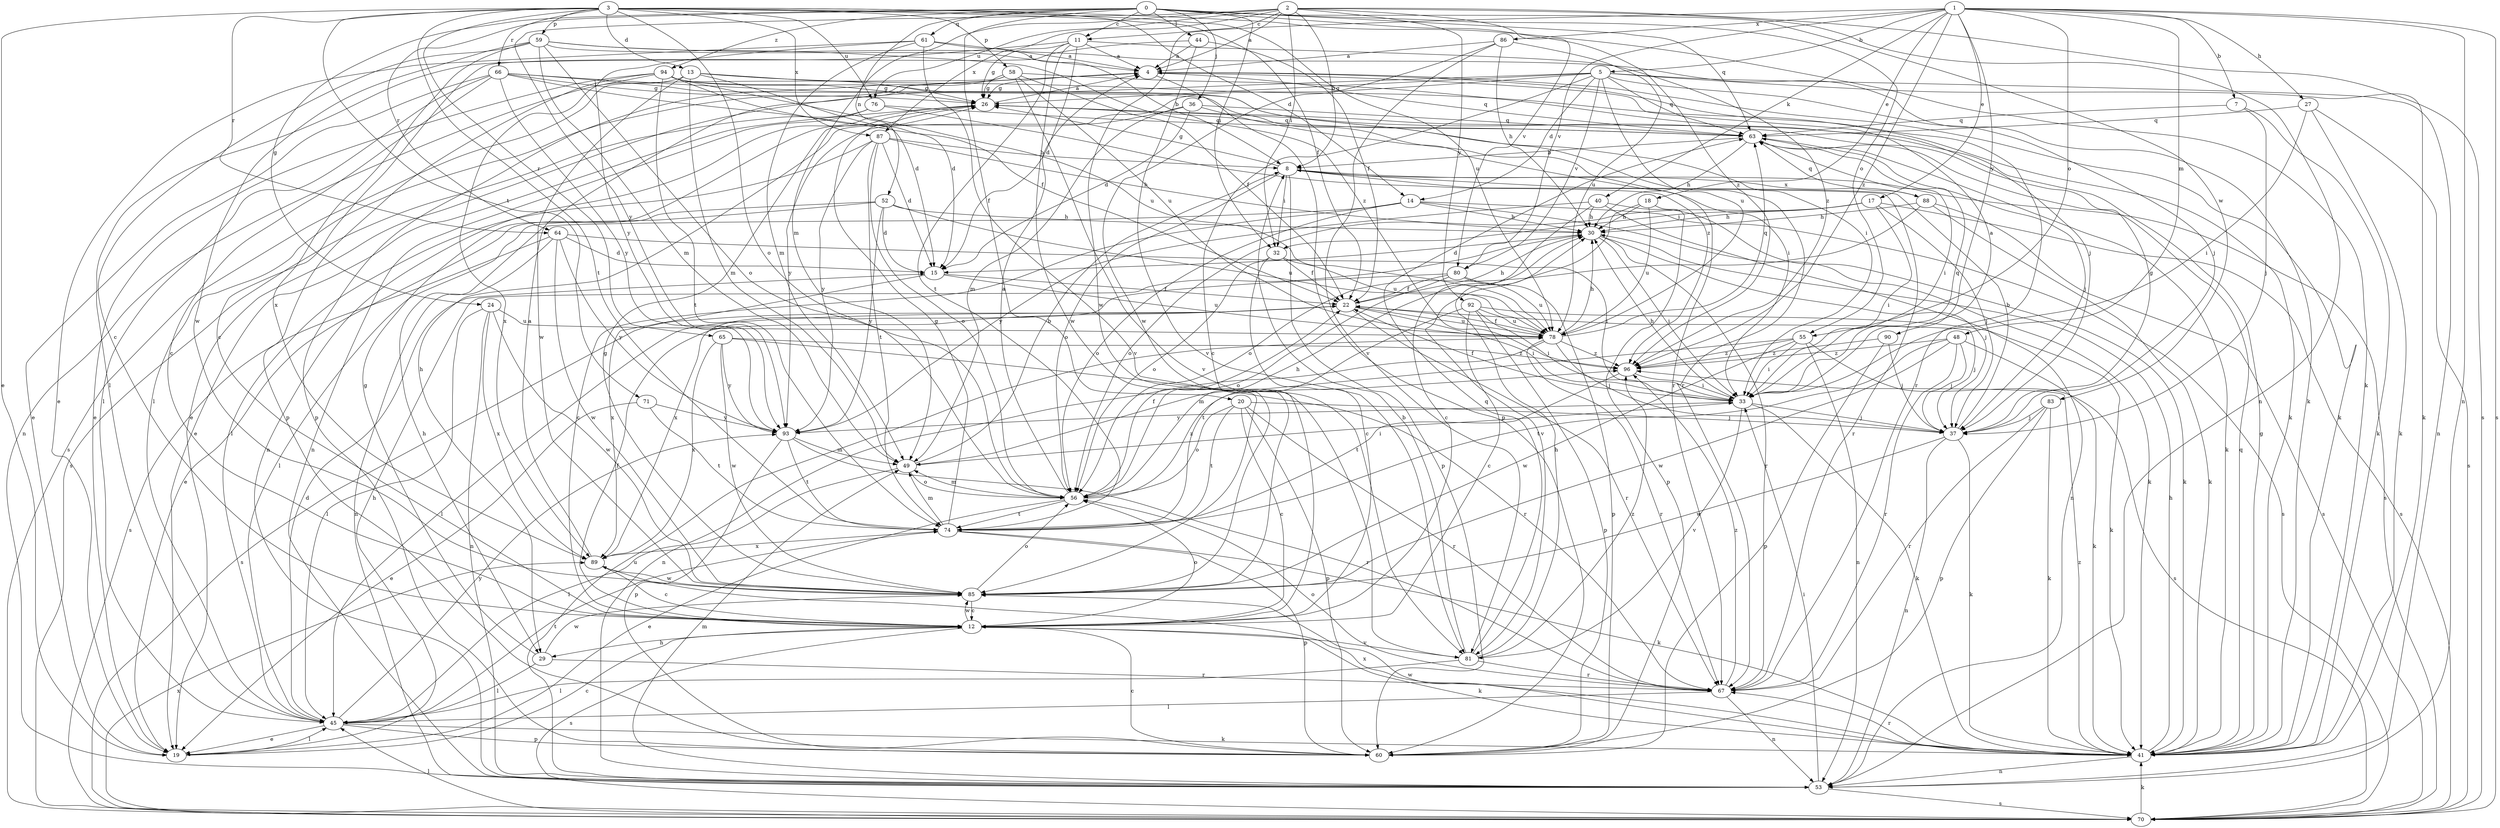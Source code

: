 strict digraph  {
0;
1;
2;
3;
4;
5;
7;
8;
11;
12;
13;
14;
15;
17;
18;
19;
20;
22;
24;
26;
27;
29;
30;
32;
33;
36;
37;
40;
41;
44;
45;
48;
49;
52;
53;
55;
56;
58;
59;
60;
61;
63;
64;
65;
66;
67;
70;
71;
74;
76;
78;
80;
81;
83;
85;
86;
87;
88;
89;
90;
92;
93;
94;
96;
0 -> 11  [label=c];
0 -> 20  [label=f];
0 -> 24  [label=g];
0 -> 32  [label=i];
0 -> 36  [label=j];
0 -> 44  [label=l];
0 -> 52  [label=n];
0 -> 55  [label=o];
0 -> 61  [label=q];
0 -> 63  [label=q];
0 -> 64  [label=r];
0 -> 83  [label=w];
0 -> 94  [label=z];
0 -> 96  [label=z];
1 -> 5  [label=b];
1 -> 7  [label=b];
1 -> 17  [label=e];
1 -> 18  [label=e];
1 -> 27  [label=h];
1 -> 40  [label=k];
1 -> 48  [label=m];
1 -> 53  [label=n];
1 -> 55  [label=o];
1 -> 70  [label=s];
1 -> 80  [label=v];
1 -> 85  [label=w];
1 -> 86  [label=x];
1 -> 90  [label=y];
1 -> 96  [label=z];
2 -> 4  [label=a];
2 -> 8  [label=b];
2 -> 11  [label=c];
2 -> 32  [label=i];
2 -> 49  [label=m];
2 -> 53  [label=n];
2 -> 70  [label=s];
2 -> 76  [label=u];
2 -> 80  [label=v];
2 -> 87  [label=x];
2 -> 92  [label=y];
2 -> 93  [label=y];
3 -> 13  [label=d];
3 -> 14  [label=d];
3 -> 19  [label=e];
3 -> 22  [label=f];
3 -> 41  [label=k];
3 -> 56  [label=o];
3 -> 58  [label=p];
3 -> 59  [label=p];
3 -> 64  [label=r];
3 -> 65  [label=r];
3 -> 66  [label=r];
3 -> 71  [label=t];
3 -> 74  [label=t];
3 -> 76  [label=u];
3 -> 78  [label=u];
3 -> 87  [label=x];
4 -> 26  [label=g];
4 -> 41  [label=k];
4 -> 45  [label=l];
4 -> 60  [label=p];
4 -> 63  [label=q];
4 -> 67  [label=r];
5 -> 12  [label=c];
5 -> 14  [label=d];
5 -> 19  [label=e];
5 -> 26  [label=g];
5 -> 29  [label=h];
5 -> 37  [label=j];
5 -> 41  [label=k];
5 -> 53  [label=n];
5 -> 63  [label=q];
5 -> 78  [label=u];
5 -> 80  [label=v];
7 -> 37  [label=j];
7 -> 41  [label=k];
7 -> 63  [label=q];
8 -> 26  [label=g];
8 -> 32  [label=i];
8 -> 56  [label=o];
8 -> 60  [label=p];
8 -> 67  [label=r];
8 -> 70  [label=s];
8 -> 88  [label=x];
11 -> 4  [label=a];
11 -> 15  [label=d];
11 -> 26  [label=g];
11 -> 45  [label=l];
11 -> 74  [label=t];
11 -> 85  [label=w];
11 -> 96  [label=z];
12 -> 22  [label=f];
12 -> 29  [label=h];
12 -> 41  [label=k];
12 -> 56  [label=o];
12 -> 70  [label=s];
12 -> 81  [label=v];
12 -> 85  [label=w];
13 -> 15  [label=d];
13 -> 26  [label=g];
13 -> 41  [label=k];
13 -> 49  [label=m];
13 -> 53  [label=n];
13 -> 85  [label=w];
14 -> 12  [label=c];
14 -> 29  [label=h];
14 -> 30  [label=h];
14 -> 41  [label=k];
14 -> 56  [label=o];
14 -> 70  [label=s];
15 -> 22  [label=f];
15 -> 78  [label=u];
15 -> 89  [label=x];
17 -> 30  [label=h];
17 -> 32  [label=i];
17 -> 33  [label=i];
17 -> 37  [label=j];
17 -> 56  [label=o];
17 -> 70  [label=s];
18 -> 30  [label=h];
18 -> 60  [label=p];
18 -> 78  [label=u];
18 -> 81  [label=v];
19 -> 12  [label=c];
19 -> 30  [label=h];
19 -> 45  [label=l];
20 -> 12  [label=c];
20 -> 37  [label=j];
20 -> 56  [label=o];
20 -> 60  [label=p];
20 -> 67  [label=r];
20 -> 74  [label=t];
22 -> 30  [label=h];
22 -> 33  [label=i];
22 -> 37  [label=j];
22 -> 45  [label=l];
22 -> 67  [label=r];
22 -> 70  [label=s];
22 -> 78  [label=u];
24 -> 45  [label=l];
24 -> 53  [label=n];
24 -> 78  [label=u];
24 -> 85  [label=w];
24 -> 89  [label=x];
26 -> 4  [label=a];
26 -> 19  [label=e];
26 -> 53  [label=n];
26 -> 63  [label=q];
27 -> 33  [label=i];
27 -> 41  [label=k];
27 -> 63  [label=q];
27 -> 70  [label=s];
29 -> 26  [label=g];
29 -> 45  [label=l];
29 -> 67  [label=r];
29 -> 85  [label=w];
30 -> 15  [label=d];
30 -> 33  [label=i];
30 -> 37  [label=j];
30 -> 67  [label=r];
32 -> 12  [label=c];
32 -> 22  [label=f];
32 -> 56  [label=o];
32 -> 78  [label=u];
33 -> 4  [label=a];
33 -> 22  [label=f];
33 -> 30  [label=h];
33 -> 37  [label=j];
33 -> 41  [label=k];
33 -> 63  [label=q];
33 -> 81  [label=v];
33 -> 93  [label=y];
36 -> 15  [label=d];
36 -> 33  [label=i];
36 -> 49  [label=m];
36 -> 63  [label=q];
36 -> 93  [label=y];
37 -> 8  [label=b];
37 -> 26  [label=g];
37 -> 41  [label=k];
37 -> 53  [label=n];
37 -> 85  [label=w];
40 -> 12  [label=c];
40 -> 30  [label=h];
40 -> 41  [label=k];
40 -> 53  [label=n];
40 -> 93  [label=y];
41 -> 26  [label=g];
41 -> 30  [label=h];
41 -> 53  [label=n];
41 -> 63  [label=q];
41 -> 67  [label=r];
41 -> 85  [label=w];
41 -> 89  [label=x];
41 -> 96  [label=z];
44 -> 4  [label=a];
44 -> 12  [label=c];
44 -> 22  [label=f];
44 -> 81  [label=v];
45 -> 15  [label=d];
45 -> 19  [label=e];
45 -> 41  [label=k];
45 -> 60  [label=p];
45 -> 74  [label=t];
45 -> 93  [label=y];
48 -> 37  [label=j];
48 -> 41  [label=k];
48 -> 67  [label=r];
48 -> 74  [label=t];
48 -> 85  [label=w];
48 -> 96  [label=z];
49 -> 8  [label=b];
49 -> 33  [label=i];
49 -> 45  [label=l];
49 -> 56  [label=o];
52 -> 15  [label=d];
52 -> 19  [label=e];
52 -> 30  [label=h];
52 -> 45  [label=l];
52 -> 78  [label=u];
52 -> 93  [label=y];
53 -> 33  [label=i];
53 -> 49  [label=m];
53 -> 70  [label=s];
53 -> 78  [label=u];
55 -> 33  [label=i];
55 -> 49  [label=m];
55 -> 53  [label=n];
55 -> 70  [label=s];
55 -> 85  [label=w];
55 -> 96  [label=z];
56 -> 4  [label=a];
56 -> 19  [label=e];
56 -> 22  [label=f];
56 -> 30  [label=h];
56 -> 49  [label=m];
56 -> 74  [label=t];
56 -> 96  [label=z];
58 -> 22  [label=f];
58 -> 26  [label=g];
58 -> 37  [label=j];
58 -> 60  [label=p];
58 -> 70  [label=s];
58 -> 78  [label=u];
58 -> 81  [label=v];
59 -> 4  [label=a];
59 -> 12  [label=c];
59 -> 41  [label=k];
59 -> 49  [label=m];
59 -> 56  [label=o];
59 -> 85  [label=w];
59 -> 89  [label=x];
59 -> 96  [label=z];
60 -> 12  [label=c];
61 -> 4  [label=a];
61 -> 8  [label=b];
61 -> 19  [label=e];
61 -> 49  [label=m];
61 -> 81  [label=v];
61 -> 93  [label=y];
63 -> 8  [label=b];
63 -> 30  [label=h];
63 -> 33  [label=i];
63 -> 37  [label=j];
63 -> 41  [label=k];
64 -> 15  [label=d];
64 -> 33  [label=i];
64 -> 53  [label=n];
64 -> 70  [label=s];
64 -> 85  [label=w];
64 -> 93  [label=y];
65 -> 67  [label=r];
65 -> 85  [label=w];
65 -> 89  [label=x];
65 -> 93  [label=y];
65 -> 96  [label=z];
66 -> 12  [label=c];
66 -> 19  [label=e];
66 -> 22  [label=f];
66 -> 26  [label=g];
66 -> 33  [label=i];
66 -> 45  [label=l];
66 -> 67  [label=r];
66 -> 93  [label=y];
67 -> 45  [label=l];
67 -> 53  [label=n];
67 -> 56  [label=o];
67 -> 96  [label=z];
70 -> 41  [label=k];
70 -> 45  [label=l];
70 -> 89  [label=x];
71 -> 19  [label=e];
71 -> 74  [label=t];
71 -> 93  [label=y];
74 -> 26  [label=g];
74 -> 41  [label=k];
74 -> 49  [label=m];
74 -> 60  [label=p];
74 -> 89  [label=x];
76 -> 53  [label=n];
76 -> 63  [label=q];
76 -> 70  [label=s];
76 -> 96  [label=z];
78 -> 22  [label=f];
78 -> 30  [label=h];
78 -> 37  [label=j];
78 -> 53  [label=n];
78 -> 63  [label=q];
78 -> 67  [label=r];
78 -> 96  [label=z];
80 -> 22  [label=f];
80 -> 56  [label=o];
80 -> 60  [label=p];
80 -> 78  [label=u];
80 -> 89  [label=x];
81 -> 8  [label=b];
81 -> 30  [label=h];
81 -> 45  [label=l];
81 -> 63  [label=q];
81 -> 67  [label=r];
81 -> 96  [label=z];
83 -> 37  [label=j];
83 -> 41  [label=k];
83 -> 60  [label=p];
83 -> 67  [label=r];
85 -> 12  [label=c];
85 -> 26  [label=g];
85 -> 56  [label=o];
86 -> 4  [label=a];
86 -> 30  [label=h];
86 -> 78  [label=u];
86 -> 81  [label=v];
86 -> 85  [label=w];
87 -> 8  [label=b];
87 -> 15  [label=d];
87 -> 30  [label=h];
87 -> 45  [label=l];
87 -> 56  [label=o];
87 -> 74  [label=t];
87 -> 93  [label=y];
88 -> 30  [label=h];
88 -> 41  [label=k];
88 -> 56  [label=o];
88 -> 63  [label=q];
88 -> 70  [label=s];
89 -> 4  [label=a];
89 -> 12  [label=c];
89 -> 85  [label=w];
90 -> 37  [label=j];
90 -> 60  [label=p];
90 -> 96  [label=z];
92 -> 12  [label=c];
92 -> 33  [label=i];
92 -> 41  [label=k];
92 -> 60  [label=p];
92 -> 74  [label=t];
92 -> 78  [label=u];
93 -> 49  [label=m];
93 -> 60  [label=p];
93 -> 67  [label=r];
93 -> 74  [label=t];
94 -> 15  [label=d];
94 -> 19  [label=e];
94 -> 26  [label=g];
94 -> 60  [label=p];
94 -> 67  [label=r];
94 -> 74  [label=t];
94 -> 78  [label=u];
94 -> 89  [label=x];
96 -> 33  [label=i];
96 -> 74  [label=t];
}
